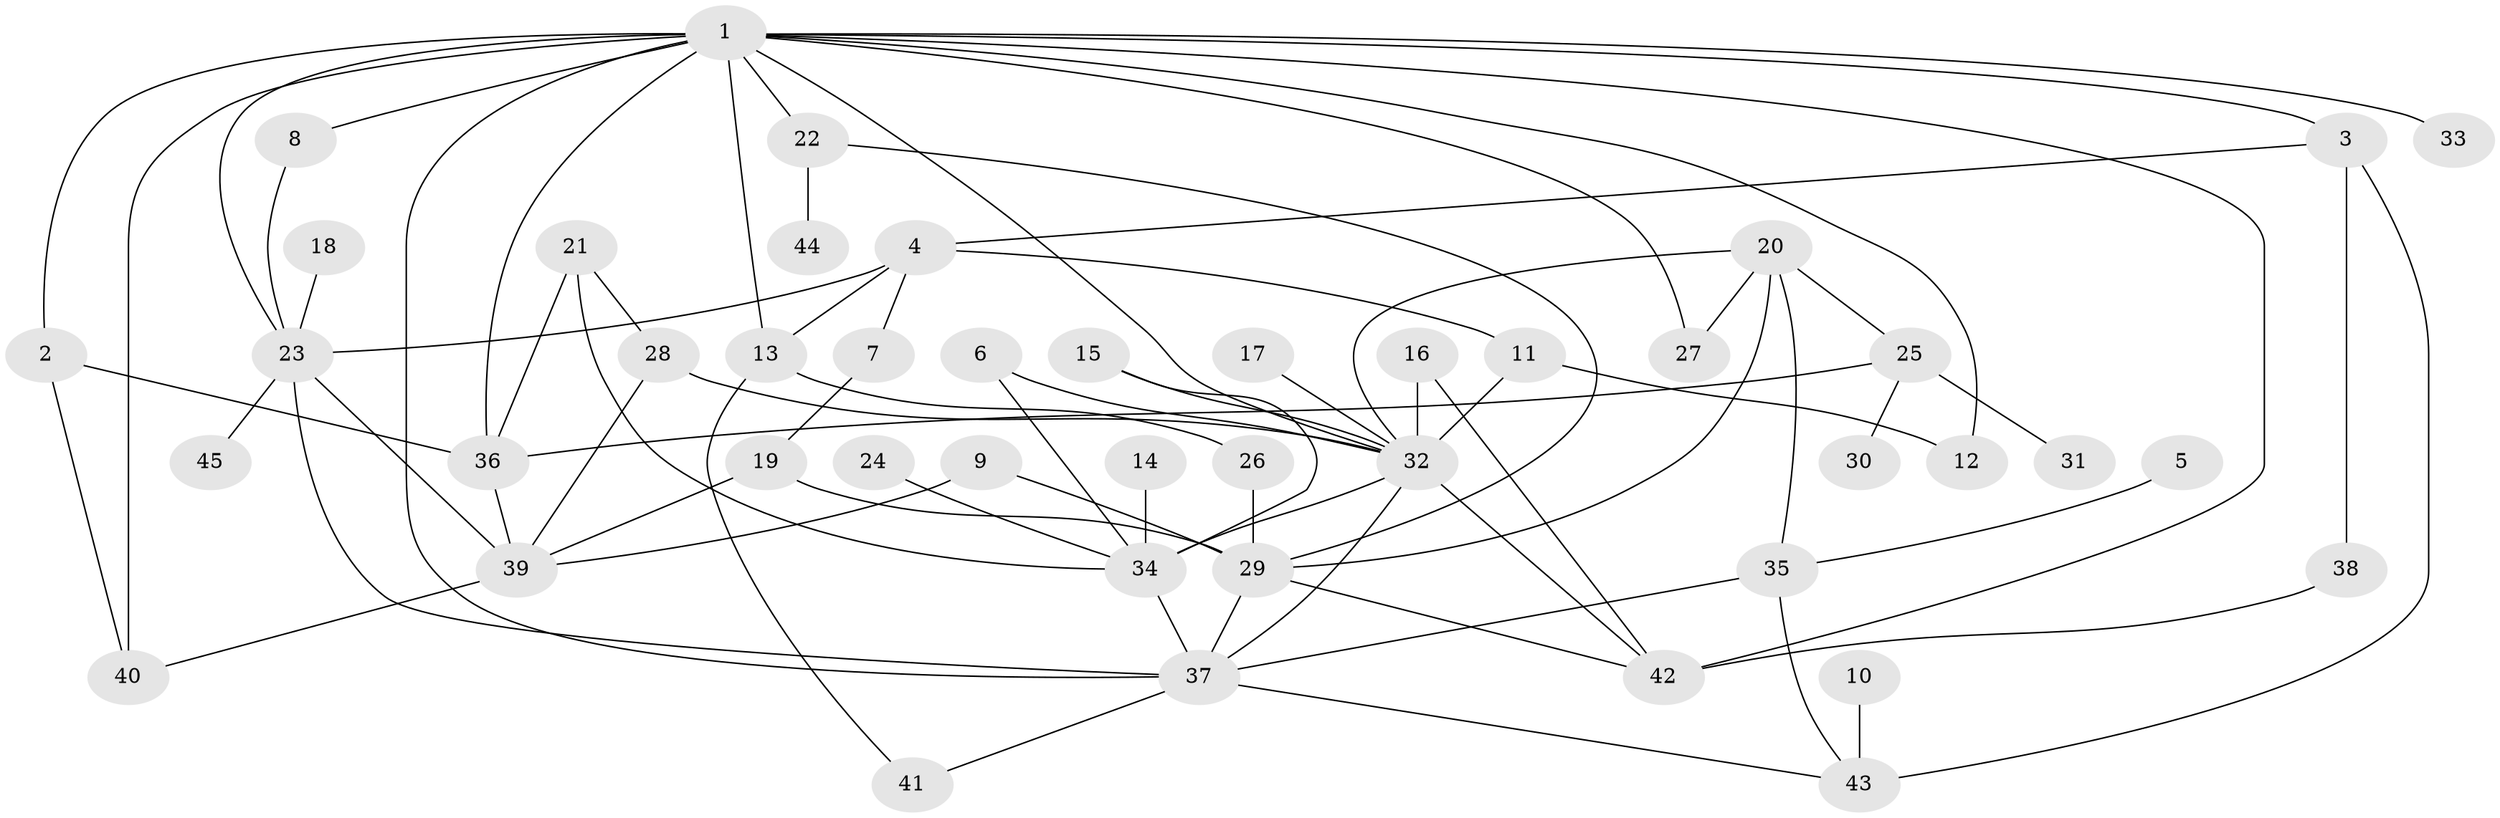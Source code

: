 // original degree distribution, {8: 0.02247191011235955, 7: 0.02247191011235955, 4: 0.12359550561797752, 3: 0.29213483146067415, 2: 0.20224719101123595, 6: 0.011235955056179775, 5: 0.0449438202247191, 10: 0.011235955056179775, 1: 0.2696629213483146}
// Generated by graph-tools (version 1.1) at 2025/25/03/09/25 03:25:34]
// undirected, 45 vertices, 77 edges
graph export_dot {
graph [start="1"]
  node [color=gray90,style=filled];
  1;
  2;
  3;
  4;
  5;
  6;
  7;
  8;
  9;
  10;
  11;
  12;
  13;
  14;
  15;
  16;
  17;
  18;
  19;
  20;
  21;
  22;
  23;
  24;
  25;
  26;
  27;
  28;
  29;
  30;
  31;
  32;
  33;
  34;
  35;
  36;
  37;
  38;
  39;
  40;
  41;
  42;
  43;
  44;
  45;
  1 -- 2 [weight=1.0];
  1 -- 3 [weight=1.0];
  1 -- 8 [weight=1.0];
  1 -- 12 [weight=1.0];
  1 -- 13 [weight=1.0];
  1 -- 22 [weight=1.0];
  1 -- 23 [weight=1.0];
  1 -- 27 [weight=1.0];
  1 -- 32 [weight=1.0];
  1 -- 33 [weight=1.0];
  1 -- 36 [weight=1.0];
  1 -- 37 [weight=2.0];
  1 -- 40 [weight=1.0];
  1 -- 42 [weight=1.0];
  2 -- 36 [weight=1.0];
  2 -- 40 [weight=1.0];
  3 -- 4 [weight=1.0];
  3 -- 38 [weight=1.0];
  3 -- 43 [weight=1.0];
  4 -- 7 [weight=1.0];
  4 -- 11 [weight=1.0];
  4 -- 13 [weight=1.0];
  4 -- 23 [weight=1.0];
  5 -- 35 [weight=1.0];
  6 -- 32 [weight=1.0];
  6 -- 34 [weight=1.0];
  7 -- 19 [weight=1.0];
  8 -- 23 [weight=1.0];
  9 -- 29 [weight=1.0];
  9 -- 39 [weight=1.0];
  10 -- 43 [weight=2.0];
  11 -- 12 [weight=1.0];
  11 -- 32 [weight=1.0];
  13 -- 26 [weight=1.0];
  13 -- 41 [weight=1.0];
  14 -- 34 [weight=1.0];
  15 -- 32 [weight=1.0];
  15 -- 34 [weight=1.0];
  16 -- 32 [weight=1.0];
  16 -- 42 [weight=1.0];
  17 -- 32 [weight=1.0];
  18 -- 23 [weight=1.0];
  19 -- 29 [weight=1.0];
  19 -- 39 [weight=1.0];
  20 -- 25 [weight=1.0];
  20 -- 27 [weight=1.0];
  20 -- 29 [weight=1.0];
  20 -- 32 [weight=1.0];
  20 -- 35 [weight=1.0];
  21 -- 28 [weight=1.0];
  21 -- 34 [weight=1.0];
  21 -- 36 [weight=1.0];
  22 -- 29 [weight=1.0];
  22 -- 44 [weight=1.0];
  23 -- 37 [weight=1.0];
  23 -- 39 [weight=1.0];
  23 -- 45 [weight=1.0];
  24 -- 34 [weight=1.0];
  25 -- 30 [weight=1.0];
  25 -- 31 [weight=1.0];
  25 -- 36 [weight=1.0];
  26 -- 29 [weight=1.0];
  28 -- 32 [weight=1.0];
  28 -- 39 [weight=1.0];
  29 -- 37 [weight=1.0];
  29 -- 42 [weight=1.0];
  32 -- 34 [weight=1.0];
  32 -- 37 [weight=2.0];
  32 -- 42 [weight=1.0];
  34 -- 37 [weight=1.0];
  35 -- 37 [weight=1.0];
  35 -- 43 [weight=1.0];
  36 -- 39 [weight=1.0];
  37 -- 41 [weight=1.0];
  37 -- 43 [weight=1.0];
  38 -- 42 [weight=1.0];
  39 -- 40 [weight=1.0];
}
